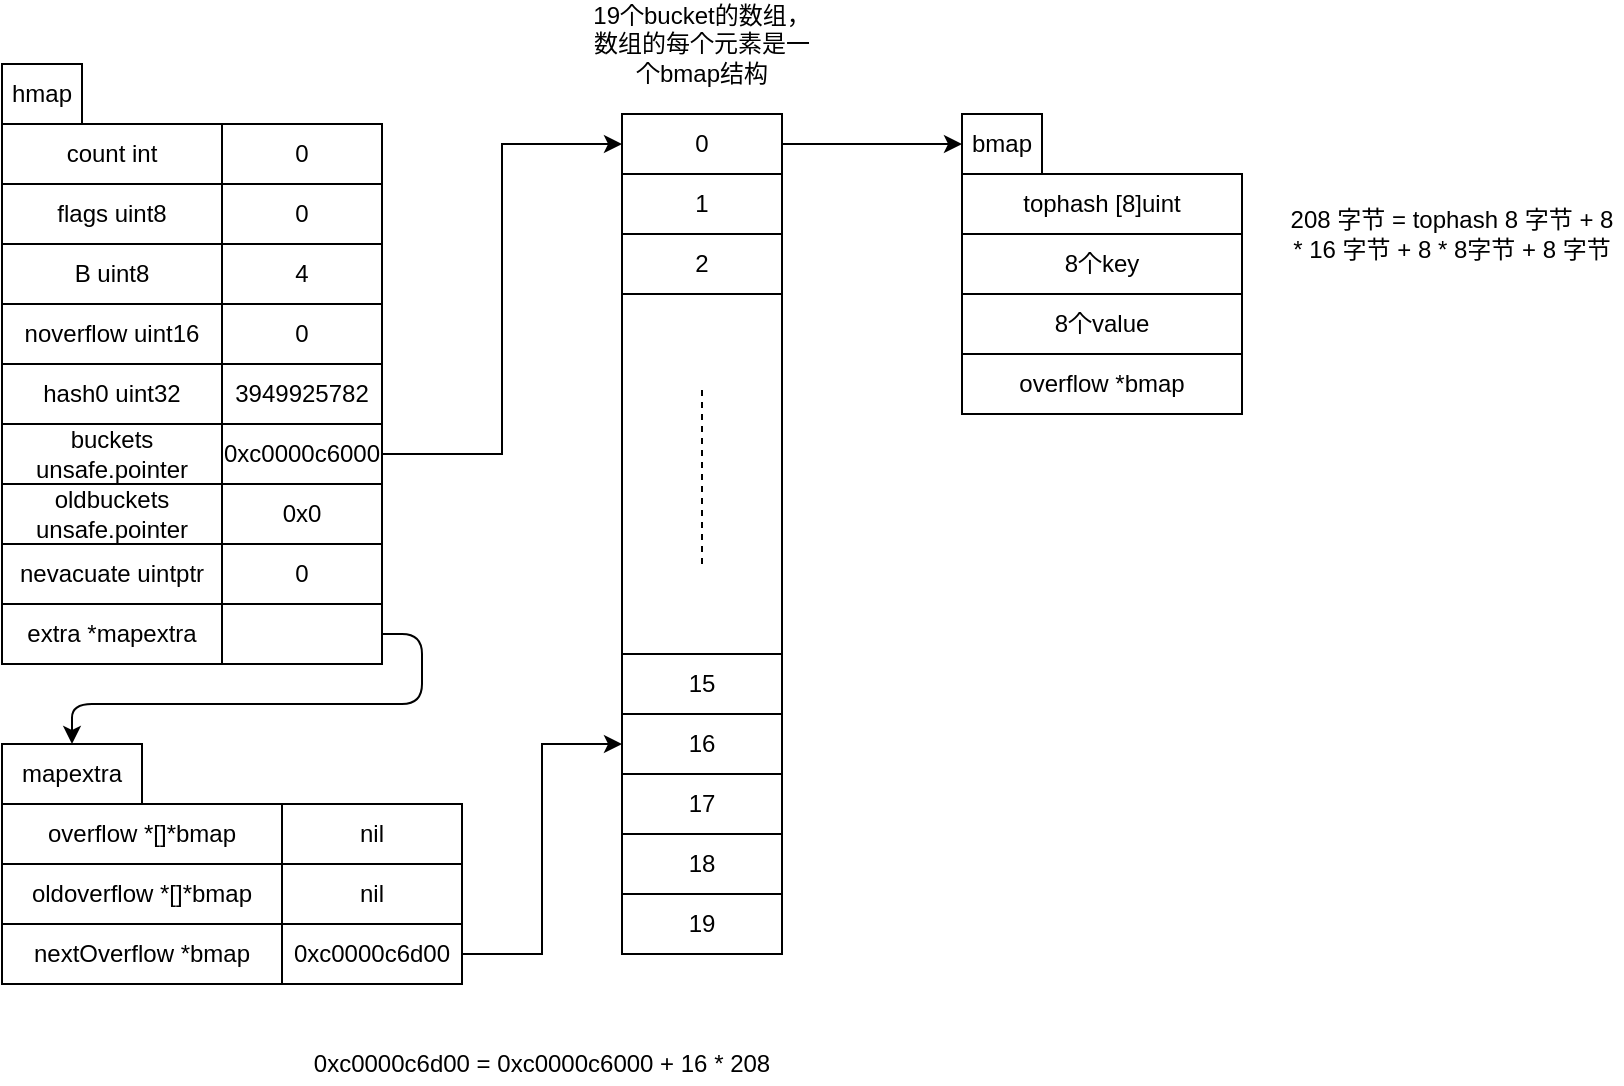 <mxfile version="12.0.0" type="device" pages="1"><diagram id="Fwz0AgonrN2C42TlKbJt" name="第 1 页"><mxGraphModel dx="884" dy="535" grid="1" gridSize="10" guides="1" tooltips="1" connect="1" arrows="1" fold="1" page="1" pageScale="1" pageWidth="827" pageHeight="1169" math="0" shadow="0"><root><mxCell id="0"/><mxCell id="1" parent="0"/><mxCell id="UH5txmGetoaR1wqWqhDD-48" value="" style="rounded=0;whiteSpace=wrap;html=1;" vertex="1" parent="1"><mxGeometry x="400" y="295" width="80" height="185" as="geometry"/></mxCell><mxCell id="UH5txmGetoaR1wqWqhDD-1" value="count int" style="rounded=0;whiteSpace=wrap;html=1;" vertex="1" parent="1"><mxGeometry x="90" y="210" width="110" height="30" as="geometry"/></mxCell><mxCell id="UH5txmGetoaR1wqWqhDD-2" value="flags uint8" style="rounded=0;whiteSpace=wrap;html=1;" vertex="1" parent="1"><mxGeometry x="90" y="240" width="110" height="30" as="geometry"/></mxCell><mxCell id="UH5txmGetoaR1wqWqhDD-3" value="B uint8" style="rounded=0;whiteSpace=wrap;html=1;" vertex="1" parent="1"><mxGeometry x="90" y="270" width="110" height="30" as="geometry"/></mxCell><mxCell id="UH5txmGetoaR1wqWqhDD-4" value="noverflow uint16" style="rounded=0;whiteSpace=wrap;html=1;" vertex="1" parent="1"><mxGeometry x="90" y="300" width="110" height="30" as="geometry"/></mxCell><mxCell id="UH5txmGetoaR1wqWqhDD-5" value="hash0 uint32" style="rounded=0;whiteSpace=wrap;html=1;" vertex="1" parent="1"><mxGeometry x="90" y="330" width="110" height="30" as="geometry"/></mxCell><mxCell id="UH5txmGetoaR1wqWqhDD-6" value="buckets unsafe.pointer" style="rounded=0;whiteSpace=wrap;html=1;" vertex="1" parent="1"><mxGeometry x="90" y="360" width="110" height="30" as="geometry"/></mxCell><mxCell id="UH5txmGetoaR1wqWqhDD-7" value="oldbuckets unsafe.pointer" style="rounded=0;whiteSpace=wrap;html=1;" vertex="1" parent="1"><mxGeometry x="90" y="390" width="110" height="30" as="geometry"/></mxCell><mxCell id="UH5txmGetoaR1wqWqhDD-8" value="nevacuate uintptr" style="rounded=0;whiteSpace=wrap;html=1;" vertex="1" parent="1"><mxGeometry x="90" y="420" width="110" height="30" as="geometry"/></mxCell><mxCell id="UH5txmGetoaR1wqWqhDD-11" value="extra *mapextra" style="rounded=0;whiteSpace=wrap;html=1;" vertex="1" parent="1"><mxGeometry x="90" y="450" width="110" height="30" as="geometry"/></mxCell><mxCell id="UH5txmGetoaR1wqWqhDD-12" value="overflow *[]*bmap" style="rounded=0;whiteSpace=wrap;html=1;" vertex="1" parent="1"><mxGeometry x="90" y="550" width="140" height="30" as="geometry"/></mxCell><mxCell id="UH5txmGetoaR1wqWqhDD-13" value="oldoverflow *[]*bmap" style="rounded=0;whiteSpace=wrap;html=1;" vertex="1" parent="1"><mxGeometry x="90" y="580" width="140" height="30" as="geometry"/></mxCell><mxCell id="UH5txmGetoaR1wqWqhDD-50" style="edgeStyle=orthogonalEdgeStyle;rounded=0;orthogonalLoop=1;jettySize=auto;html=1;entryX=0;entryY=0.5;entryDx=0;entryDy=0;exitX=1;exitY=0.5;exitDx=0;exitDy=0;" edge="1" parent="1" source="UH5txmGetoaR1wqWqhDD-53" target="UH5txmGetoaR1wqWqhDD-44"><mxGeometry relative="1" as="geometry"/></mxCell><mxCell id="UH5txmGetoaR1wqWqhDD-16" value="nextOverflow *bmap" style="rounded=0;whiteSpace=wrap;html=1;" vertex="1" parent="1"><mxGeometry x="90" y="610" width="140" height="30" as="geometry"/></mxCell><mxCell id="UH5txmGetoaR1wqWqhDD-17" value="hmap" style="rounded=0;whiteSpace=wrap;html=1;" vertex="1" parent="1"><mxGeometry x="90" y="180" width="40" height="30" as="geometry"/></mxCell><mxCell id="UH5txmGetoaR1wqWqhDD-18" value="mapextra" style="rounded=0;whiteSpace=wrap;html=1;" vertex="1" parent="1"><mxGeometry x="90" y="520" width="70" height="30" as="geometry"/></mxCell><mxCell id="UH5txmGetoaR1wqWqhDD-20" value="" style="endArrow=classic;html=1;exitX=1;exitY=0.5;exitDx=0;exitDy=0;entryX=0.5;entryY=0;entryDx=0;entryDy=0;edgeStyle=orthogonalEdgeStyle;" edge="1" parent="1" source="UH5txmGetoaR1wqWqhDD-35" target="UH5txmGetoaR1wqWqhDD-18"><mxGeometry width="50" height="50" relative="1" as="geometry"><mxPoint x="220" y="540" as="sourcePoint"/><mxPoint x="270" y="490" as="targetPoint"/><Array as="points"><mxPoint x="300" y="465"/><mxPoint x="300" y="500"/><mxPoint x="125" y="500"/></Array></mxGeometry></mxCell><mxCell id="UH5txmGetoaR1wqWqhDD-21" value="tophash [8]uint" style="rounded=0;whiteSpace=wrap;html=1;" vertex="1" parent="1"><mxGeometry x="570" y="235" width="140" height="30" as="geometry"/></mxCell><mxCell id="UH5txmGetoaR1wqWqhDD-22" value="8个key" style="rounded=0;whiteSpace=wrap;html=1;" vertex="1" parent="1"><mxGeometry x="570" y="265" width="140" height="30" as="geometry"/></mxCell><mxCell id="UH5txmGetoaR1wqWqhDD-23" value="8个value" style="rounded=0;whiteSpace=wrap;html=1;" vertex="1" parent="1"><mxGeometry x="570" y="295" width="140" height="30" as="geometry"/></mxCell><mxCell id="UH5txmGetoaR1wqWqhDD-25" value="overflow *bmap" style="rounded=0;whiteSpace=wrap;html=1;" vertex="1" parent="1"><mxGeometry x="570" y="325" width="140" height="30" as="geometry"/></mxCell><mxCell id="UH5txmGetoaR1wqWqhDD-26" value="bmap" style="rounded=0;whiteSpace=wrap;html=1;" vertex="1" parent="1"><mxGeometry x="570" y="205" width="40" height="30" as="geometry"/></mxCell><mxCell id="UH5txmGetoaR1wqWqhDD-27" value="0" style="rounded=0;whiteSpace=wrap;html=1;" vertex="1" parent="1"><mxGeometry x="200" y="210" width="80" height="30" as="geometry"/></mxCell><mxCell id="UH5txmGetoaR1wqWqhDD-28" value="0" style="rounded=0;whiteSpace=wrap;html=1;" vertex="1" parent="1"><mxGeometry x="200" y="240" width="80" height="30" as="geometry"/></mxCell><mxCell id="UH5txmGetoaR1wqWqhDD-29" value="4" style="rounded=0;whiteSpace=wrap;html=1;" vertex="1" parent="1"><mxGeometry x="200" y="270" width="80" height="30" as="geometry"/></mxCell><mxCell id="UH5txmGetoaR1wqWqhDD-30" value="0" style="rounded=0;whiteSpace=wrap;html=1;" vertex="1" parent="1"><mxGeometry x="200" y="300" width="80" height="30" as="geometry"/></mxCell><mxCell id="UH5txmGetoaR1wqWqhDD-31" value="3949925782" style="rounded=0;whiteSpace=wrap;html=1;" vertex="1" parent="1"><mxGeometry x="200" y="330" width="80" height="30" as="geometry"/></mxCell><mxCell id="UH5txmGetoaR1wqWqhDD-46" style="edgeStyle=orthogonalEdgeStyle;rounded=0;orthogonalLoop=1;jettySize=auto;html=1;entryX=0;entryY=0.5;entryDx=0;entryDy=0;" edge="1" parent="1" source="UH5txmGetoaR1wqWqhDD-32" target="UH5txmGetoaR1wqWqhDD-36"><mxGeometry relative="1" as="geometry"/></mxCell><mxCell id="UH5txmGetoaR1wqWqhDD-32" value="0xc0000c6000" style="rounded=0;whiteSpace=wrap;html=1;" vertex="1" parent="1"><mxGeometry x="200" y="360" width="80" height="30" as="geometry"/></mxCell><mxCell id="UH5txmGetoaR1wqWqhDD-33" value="0x0" style="rounded=0;whiteSpace=wrap;html=1;" vertex="1" parent="1"><mxGeometry x="200" y="390" width="80" height="30" as="geometry"/></mxCell><mxCell id="UH5txmGetoaR1wqWqhDD-34" value="0" style="rounded=0;whiteSpace=wrap;html=1;" vertex="1" parent="1"><mxGeometry x="200" y="420" width="80" height="30" as="geometry"/></mxCell><mxCell id="UH5txmGetoaR1wqWqhDD-35" value="" style="rounded=0;whiteSpace=wrap;html=1;" vertex="1" parent="1"><mxGeometry x="200" y="450" width="80" height="30" as="geometry"/></mxCell><mxCell id="UH5txmGetoaR1wqWqhDD-49" style="edgeStyle=orthogonalEdgeStyle;rounded=0;orthogonalLoop=1;jettySize=auto;html=1;entryX=0;entryY=0.5;entryDx=0;entryDy=0;" edge="1" parent="1" source="UH5txmGetoaR1wqWqhDD-36" target="UH5txmGetoaR1wqWqhDD-26"><mxGeometry relative="1" as="geometry"/></mxCell><mxCell id="UH5txmGetoaR1wqWqhDD-36" value="0" style="rounded=0;whiteSpace=wrap;html=1;" vertex="1" parent="1"><mxGeometry x="400" y="205" width="80" height="30" as="geometry"/></mxCell><mxCell id="UH5txmGetoaR1wqWqhDD-39" value="1" style="rounded=0;whiteSpace=wrap;html=1;" vertex="1" parent="1"><mxGeometry x="400" y="235" width="80" height="30" as="geometry"/></mxCell><mxCell id="UH5txmGetoaR1wqWqhDD-40" value="2" style="rounded=0;whiteSpace=wrap;html=1;" vertex="1" parent="1"><mxGeometry x="400" y="265" width="80" height="30" as="geometry"/></mxCell><mxCell id="UH5txmGetoaR1wqWqhDD-41" value="19" style="rounded=0;whiteSpace=wrap;html=1;" vertex="1" parent="1"><mxGeometry x="400" y="595" width="80" height="30" as="geometry"/></mxCell><mxCell id="UH5txmGetoaR1wqWqhDD-42" value="18" style="rounded=0;whiteSpace=wrap;html=1;" vertex="1" parent="1"><mxGeometry x="400" y="565" width="80" height="30" as="geometry"/></mxCell><mxCell id="UH5txmGetoaR1wqWqhDD-43" value="17" style="rounded=0;whiteSpace=wrap;html=1;" vertex="1" parent="1"><mxGeometry x="400" y="535" width="80" height="30" as="geometry"/></mxCell><mxCell id="UH5txmGetoaR1wqWqhDD-44" value="16" style="rounded=0;whiteSpace=wrap;html=1;" vertex="1" parent="1"><mxGeometry x="400" y="505" width="80" height="30" as="geometry"/></mxCell><mxCell id="UH5txmGetoaR1wqWqhDD-45" value="15" style="rounded=0;whiteSpace=wrap;html=1;" vertex="1" parent="1"><mxGeometry x="400" y="475" width="80" height="30" as="geometry"/></mxCell><mxCell id="UH5txmGetoaR1wqWqhDD-47" value="" style="endArrow=none;dashed=1;html=1;" edge="1" parent="1"><mxGeometry width="50" height="50" relative="1" as="geometry"><mxPoint x="440" y="430" as="sourcePoint"/><mxPoint x="440" y="340" as="targetPoint"/></mxGeometry></mxCell><mxCell id="UH5txmGetoaR1wqWqhDD-51" value="nil" style="rounded=0;whiteSpace=wrap;html=1;" vertex="1" parent="1"><mxGeometry x="230" y="550" width="90" height="30" as="geometry"/></mxCell><mxCell id="UH5txmGetoaR1wqWqhDD-52" value="nil" style="rounded=0;whiteSpace=wrap;html=1;" vertex="1" parent="1"><mxGeometry x="230" y="580" width="90" height="30" as="geometry"/></mxCell><mxCell id="UH5txmGetoaR1wqWqhDD-53" value="0xc0000c6d00" style="rounded=0;whiteSpace=wrap;html=1;" vertex="1" parent="1"><mxGeometry x="230" y="610" width="90" height="30" as="geometry"/></mxCell><mxCell id="UH5txmGetoaR1wqWqhDD-56" value="19个bucket的数组，数组的每个元素是一个bmap结构" style="text;html=1;strokeColor=none;fillColor=none;align=center;verticalAlign=middle;whiteSpace=wrap;rounded=0;" vertex="1" parent="1"><mxGeometry x="380" y="160" width="120" height="20" as="geometry"/></mxCell><mxCell id="UH5txmGetoaR1wqWqhDD-59" value="&lt;span style=&quot;text-align: left&quot;&gt;208 字节 = tophash 8 字节 + 8 * 16 字节 + 8 * 8字节 + 8 字节&lt;/span&gt;" style="text;html=1;strokeColor=none;fillColor=none;align=center;verticalAlign=middle;whiteSpace=wrap;rounded=0;" vertex="1" parent="1"><mxGeometry x="730" y="235" width="170" height="60" as="geometry"/></mxCell><mxCell id="UH5txmGetoaR1wqWqhDD-62" value="0xc0000c6d00 =&amp;nbsp;0xc0000c6000 + 16 * 208" style="text;html=1;strokeColor=none;fillColor=none;align=center;verticalAlign=middle;whiteSpace=wrap;rounded=0;" vertex="1" parent="1"><mxGeometry x="230" y="670" width="260" height="20" as="geometry"/></mxCell></root></mxGraphModel></diagram></mxfile>
